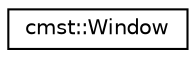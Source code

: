 digraph "Graphical Class Hierarchy"
{
  edge [fontname="Helvetica",fontsize="10",labelfontname="Helvetica",labelfontsize="10"];
  node [fontname="Helvetica",fontsize="10",shape=record];
  rankdir="LR";
  Node1 [label="cmst::Window",height=0.2,width=0.4,color="black", fillcolor="white", style="filled",URL="$classcmst_1_1_window.html"];
}
